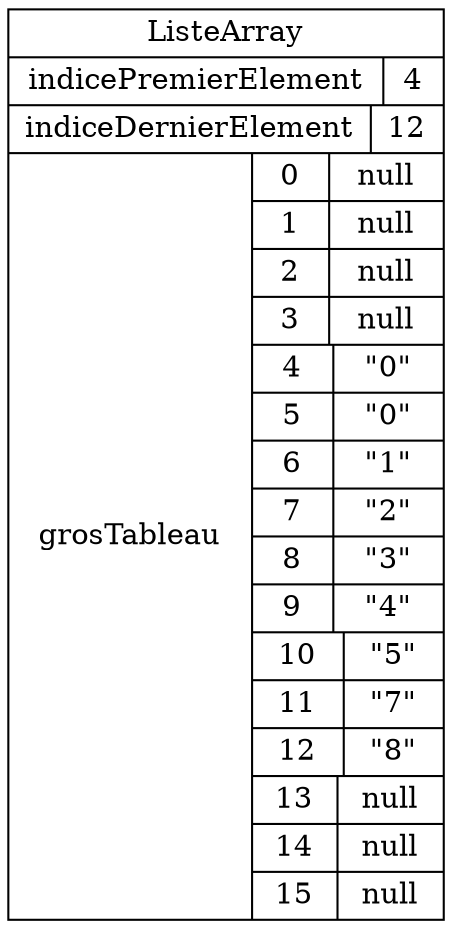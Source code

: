 digraph "arrayList09" {
graph ["rankdir"="LR","compound"="true"]
"" ["shape"="record","label"="<_C>ListeArray|{indicePremierElement|4}|{indiceDernierElement|12}|{grosTableau|{{0|null}|{1|null}|{2|null}|{3|null}|{4|\"0\"}|{5|\"0\"}|{6|\"1\"}|{7|\"2\"}|{8|\"3\"}|{9|\"4\"}|{10|\"5\"}|{11|\"7\"}|{12|\"8\"}|{13|null}|{14|null}|{15|null}}}","style"="filled","fillcolor"="white"]
}